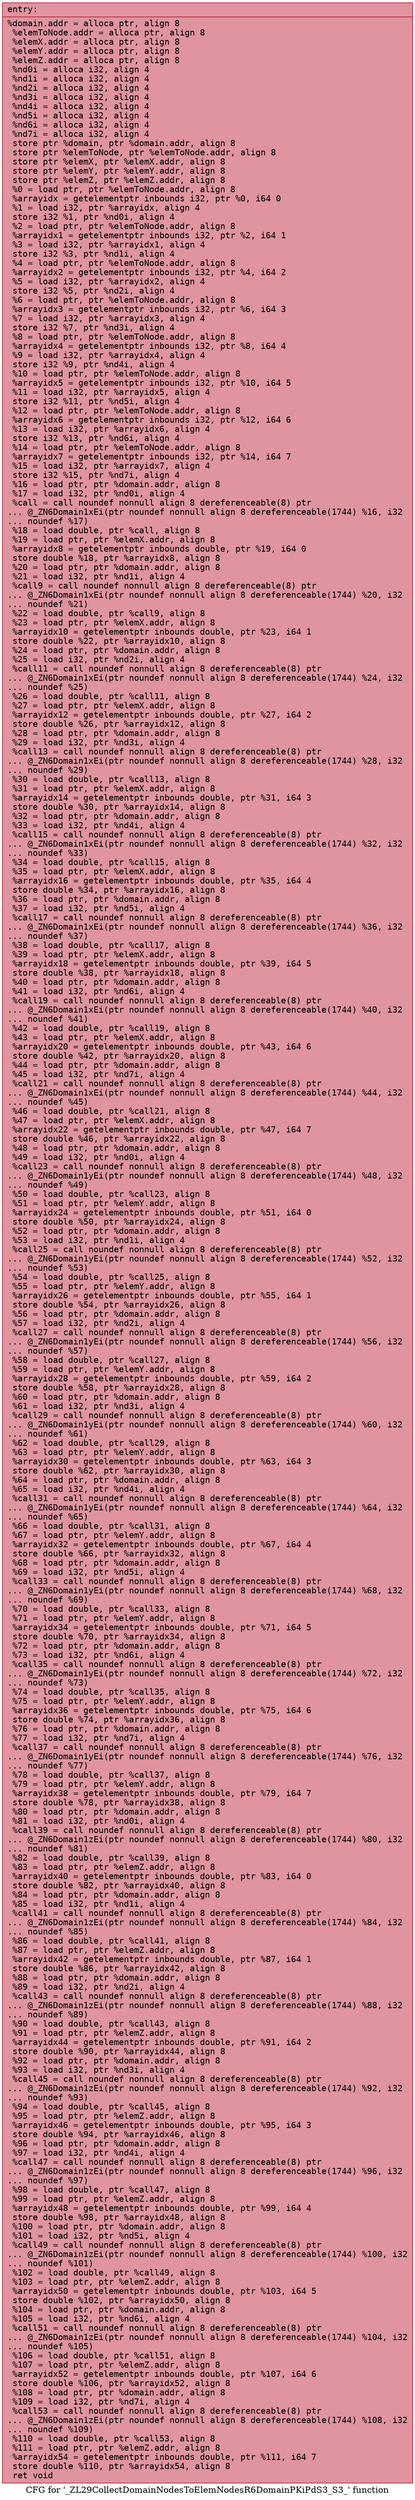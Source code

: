 digraph "CFG for '_ZL29CollectDomainNodesToElemNodesR6DomainPKiPdS3_S3_' function" {
	label="CFG for '_ZL29CollectDomainNodesToElemNodesR6DomainPKiPdS3_S3_' function";

	Node0x561418ae0e70 [shape=record,color="#b70d28ff", style=filled, fillcolor="#b70d2870" fontname="Courier",label="{entry:\l|  %domain.addr = alloca ptr, align 8\l  %elemToNode.addr = alloca ptr, align 8\l  %elemX.addr = alloca ptr, align 8\l  %elemY.addr = alloca ptr, align 8\l  %elemZ.addr = alloca ptr, align 8\l  %nd0i = alloca i32, align 4\l  %nd1i = alloca i32, align 4\l  %nd2i = alloca i32, align 4\l  %nd3i = alloca i32, align 4\l  %nd4i = alloca i32, align 4\l  %nd5i = alloca i32, align 4\l  %nd6i = alloca i32, align 4\l  %nd7i = alloca i32, align 4\l  store ptr %domain, ptr %domain.addr, align 8\l  store ptr %elemToNode, ptr %elemToNode.addr, align 8\l  store ptr %elemX, ptr %elemX.addr, align 8\l  store ptr %elemY, ptr %elemY.addr, align 8\l  store ptr %elemZ, ptr %elemZ.addr, align 8\l  %0 = load ptr, ptr %elemToNode.addr, align 8\l  %arrayidx = getelementptr inbounds i32, ptr %0, i64 0\l  %1 = load i32, ptr %arrayidx, align 4\l  store i32 %1, ptr %nd0i, align 4\l  %2 = load ptr, ptr %elemToNode.addr, align 8\l  %arrayidx1 = getelementptr inbounds i32, ptr %2, i64 1\l  %3 = load i32, ptr %arrayidx1, align 4\l  store i32 %3, ptr %nd1i, align 4\l  %4 = load ptr, ptr %elemToNode.addr, align 8\l  %arrayidx2 = getelementptr inbounds i32, ptr %4, i64 2\l  %5 = load i32, ptr %arrayidx2, align 4\l  store i32 %5, ptr %nd2i, align 4\l  %6 = load ptr, ptr %elemToNode.addr, align 8\l  %arrayidx3 = getelementptr inbounds i32, ptr %6, i64 3\l  %7 = load i32, ptr %arrayidx3, align 4\l  store i32 %7, ptr %nd3i, align 4\l  %8 = load ptr, ptr %elemToNode.addr, align 8\l  %arrayidx4 = getelementptr inbounds i32, ptr %8, i64 4\l  %9 = load i32, ptr %arrayidx4, align 4\l  store i32 %9, ptr %nd4i, align 4\l  %10 = load ptr, ptr %elemToNode.addr, align 8\l  %arrayidx5 = getelementptr inbounds i32, ptr %10, i64 5\l  %11 = load i32, ptr %arrayidx5, align 4\l  store i32 %11, ptr %nd5i, align 4\l  %12 = load ptr, ptr %elemToNode.addr, align 8\l  %arrayidx6 = getelementptr inbounds i32, ptr %12, i64 6\l  %13 = load i32, ptr %arrayidx6, align 4\l  store i32 %13, ptr %nd6i, align 4\l  %14 = load ptr, ptr %elemToNode.addr, align 8\l  %arrayidx7 = getelementptr inbounds i32, ptr %14, i64 7\l  %15 = load i32, ptr %arrayidx7, align 4\l  store i32 %15, ptr %nd7i, align 4\l  %16 = load ptr, ptr %domain.addr, align 8\l  %17 = load i32, ptr %nd0i, align 4\l  %call = call noundef nonnull align 8 dereferenceable(8) ptr\l... @_ZN6Domain1xEi(ptr noundef nonnull align 8 dereferenceable(1744) %16, i32\l... noundef %17)\l  %18 = load double, ptr %call, align 8\l  %19 = load ptr, ptr %elemX.addr, align 8\l  %arrayidx8 = getelementptr inbounds double, ptr %19, i64 0\l  store double %18, ptr %arrayidx8, align 8\l  %20 = load ptr, ptr %domain.addr, align 8\l  %21 = load i32, ptr %nd1i, align 4\l  %call9 = call noundef nonnull align 8 dereferenceable(8) ptr\l... @_ZN6Domain1xEi(ptr noundef nonnull align 8 dereferenceable(1744) %20, i32\l... noundef %21)\l  %22 = load double, ptr %call9, align 8\l  %23 = load ptr, ptr %elemX.addr, align 8\l  %arrayidx10 = getelementptr inbounds double, ptr %23, i64 1\l  store double %22, ptr %arrayidx10, align 8\l  %24 = load ptr, ptr %domain.addr, align 8\l  %25 = load i32, ptr %nd2i, align 4\l  %call11 = call noundef nonnull align 8 dereferenceable(8) ptr\l... @_ZN6Domain1xEi(ptr noundef nonnull align 8 dereferenceable(1744) %24, i32\l... noundef %25)\l  %26 = load double, ptr %call11, align 8\l  %27 = load ptr, ptr %elemX.addr, align 8\l  %arrayidx12 = getelementptr inbounds double, ptr %27, i64 2\l  store double %26, ptr %arrayidx12, align 8\l  %28 = load ptr, ptr %domain.addr, align 8\l  %29 = load i32, ptr %nd3i, align 4\l  %call13 = call noundef nonnull align 8 dereferenceable(8) ptr\l... @_ZN6Domain1xEi(ptr noundef nonnull align 8 dereferenceable(1744) %28, i32\l... noundef %29)\l  %30 = load double, ptr %call13, align 8\l  %31 = load ptr, ptr %elemX.addr, align 8\l  %arrayidx14 = getelementptr inbounds double, ptr %31, i64 3\l  store double %30, ptr %arrayidx14, align 8\l  %32 = load ptr, ptr %domain.addr, align 8\l  %33 = load i32, ptr %nd4i, align 4\l  %call15 = call noundef nonnull align 8 dereferenceable(8) ptr\l... @_ZN6Domain1xEi(ptr noundef nonnull align 8 dereferenceable(1744) %32, i32\l... noundef %33)\l  %34 = load double, ptr %call15, align 8\l  %35 = load ptr, ptr %elemX.addr, align 8\l  %arrayidx16 = getelementptr inbounds double, ptr %35, i64 4\l  store double %34, ptr %arrayidx16, align 8\l  %36 = load ptr, ptr %domain.addr, align 8\l  %37 = load i32, ptr %nd5i, align 4\l  %call17 = call noundef nonnull align 8 dereferenceable(8) ptr\l... @_ZN6Domain1xEi(ptr noundef nonnull align 8 dereferenceable(1744) %36, i32\l... noundef %37)\l  %38 = load double, ptr %call17, align 8\l  %39 = load ptr, ptr %elemX.addr, align 8\l  %arrayidx18 = getelementptr inbounds double, ptr %39, i64 5\l  store double %38, ptr %arrayidx18, align 8\l  %40 = load ptr, ptr %domain.addr, align 8\l  %41 = load i32, ptr %nd6i, align 4\l  %call19 = call noundef nonnull align 8 dereferenceable(8) ptr\l... @_ZN6Domain1xEi(ptr noundef nonnull align 8 dereferenceable(1744) %40, i32\l... noundef %41)\l  %42 = load double, ptr %call19, align 8\l  %43 = load ptr, ptr %elemX.addr, align 8\l  %arrayidx20 = getelementptr inbounds double, ptr %43, i64 6\l  store double %42, ptr %arrayidx20, align 8\l  %44 = load ptr, ptr %domain.addr, align 8\l  %45 = load i32, ptr %nd7i, align 4\l  %call21 = call noundef nonnull align 8 dereferenceable(8) ptr\l... @_ZN6Domain1xEi(ptr noundef nonnull align 8 dereferenceable(1744) %44, i32\l... noundef %45)\l  %46 = load double, ptr %call21, align 8\l  %47 = load ptr, ptr %elemX.addr, align 8\l  %arrayidx22 = getelementptr inbounds double, ptr %47, i64 7\l  store double %46, ptr %arrayidx22, align 8\l  %48 = load ptr, ptr %domain.addr, align 8\l  %49 = load i32, ptr %nd0i, align 4\l  %call23 = call noundef nonnull align 8 dereferenceable(8) ptr\l... @_ZN6Domain1yEi(ptr noundef nonnull align 8 dereferenceable(1744) %48, i32\l... noundef %49)\l  %50 = load double, ptr %call23, align 8\l  %51 = load ptr, ptr %elemY.addr, align 8\l  %arrayidx24 = getelementptr inbounds double, ptr %51, i64 0\l  store double %50, ptr %arrayidx24, align 8\l  %52 = load ptr, ptr %domain.addr, align 8\l  %53 = load i32, ptr %nd1i, align 4\l  %call25 = call noundef nonnull align 8 dereferenceable(8) ptr\l... @_ZN6Domain1yEi(ptr noundef nonnull align 8 dereferenceable(1744) %52, i32\l... noundef %53)\l  %54 = load double, ptr %call25, align 8\l  %55 = load ptr, ptr %elemY.addr, align 8\l  %arrayidx26 = getelementptr inbounds double, ptr %55, i64 1\l  store double %54, ptr %arrayidx26, align 8\l  %56 = load ptr, ptr %domain.addr, align 8\l  %57 = load i32, ptr %nd2i, align 4\l  %call27 = call noundef nonnull align 8 dereferenceable(8) ptr\l... @_ZN6Domain1yEi(ptr noundef nonnull align 8 dereferenceable(1744) %56, i32\l... noundef %57)\l  %58 = load double, ptr %call27, align 8\l  %59 = load ptr, ptr %elemY.addr, align 8\l  %arrayidx28 = getelementptr inbounds double, ptr %59, i64 2\l  store double %58, ptr %arrayidx28, align 8\l  %60 = load ptr, ptr %domain.addr, align 8\l  %61 = load i32, ptr %nd3i, align 4\l  %call29 = call noundef nonnull align 8 dereferenceable(8) ptr\l... @_ZN6Domain1yEi(ptr noundef nonnull align 8 dereferenceable(1744) %60, i32\l... noundef %61)\l  %62 = load double, ptr %call29, align 8\l  %63 = load ptr, ptr %elemY.addr, align 8\l  %arrayidx30 = getelementptr inbounds double, ptr %63, i64 3\l  store double %62, ptr %arrayidx30, align 8\l  %64 = load ptr, ptr %domain.addr, align 8\l  %65 = load i32, ptr %nd4i, align 4\l  %call31 = call noundef nonnull align 8 dereferenceable(8) ptr\l... @_ZN6Domain1yEi(ptr noundef nonnull align 8 dereferenceable(1744) %64, i32\l... noundef %65)\l  %66 = load double, ptr %call31, align 8\l  %67 = load ptr, ptr %elemY.addr, align 8\l  %arrayidx32 = getelementptr inbounds double, ptr %67, i64 4\l  store double %66, ptr %arrayidx32, align 8\l  %68 = load ptr, ptr %domain.addr, align 8\l  %69 = load i32, ptr %nd5i, align 4\l  %call33 = call noundef nonnull align 8 dereferenceable(8) ptr\l... @_ZN6Domain1yEi(ptr noundef nonnull align 8 dereferenceable(1744) %68, i32\l... noundef %69)\l  %70 = load double, ptr %call33, align 8\l  %71 = load ptr, ptr %elemY.addr, align 8\l  %arrayidx34 = getelementptr inbounds double, ptr %71, i64 5\l  store double %70, ptr %arrayidx34, align 8\l  %72 = load ptr, ptr %domain.addr, align 8\l  %73 = load i32, ptr %nd6i, align 4\l  %call35 = call noundef nonnull align 8 dereferenceable(8) ptr\l... @_ZN6Domain1yEi(ptr noundef nonnull align 8 dereferenceable(1744) %72, i32\l... noundef %73)\l  %74 = load double, ptr %call35, align 8\l  %75 = load ptr, ptr %elemY.addr, align 8\l  %arrayidx36 = getelementptr inbounds double, ptr %75, i64 6\l  store double %74, ptr %arrayidx36, align 8\l  %76 = load ptr, ptr %domain.addr, align 8\l  %77 = load i32, ptr %nd7i, align 4\l  %call37 = call noundef nonnull align 8 dereferenceable(8) ptr\l... @_ZN6Domain1yEi(ptr noundef nonnull align 8 dereferenceable(1744) %76, i32\l... noundef %77)\l  %78 = load double, ptr %call37, align 8\l  %79 = load ptr, ptr %elemY.addr, align 8\l  %arrayidx38 = getelementptr inbounds double, ptr %79, i64 7\l  store double %78, ptr %arrayidx38, align 8\l  %80 = load ptr, ptr %domain.addr, align 8\l  %81 = load i32, ptr %nd0i, align 4\l  %call39 = call noundef nonnull align 8 dereferenceable(8) ptr\l... @_ZN6Domain1zEi(ptr noundef nonnull align 8 dereferenceable(1744) %80, i32\l... noundef %81)\l  %82 = load double, ptr %call39, align 8\l  %83 = load ptr, ptr %elemZ.addr, align 8\l  %arrayidx40 = getelementptr inbounds double, ptr %83, i64 0\l  store double %82, ptr %arrayidx40, align 8\l  %84 = load ptr, ptr %domain.addr, align 8\l  %85 = load i32, ptr %nd1i, align 4\l  %call41 = call noundef nonnull align 8 dereferenceable(8) ptr\l... @_ZN6Domain1zEi(ptr noundef nonnull align 8 dereferenceable(1744) %84, i32\l... noundef %85)\l  %86 = load double, ptr %call41, align 8\l  %87 = load ptr, ptr %elemZ.addr, align 8\l  %arrayidx42 = getelementptr inbounds double, ptr %87, i64 1\l  store double %86, ptr %arrayidx42, align 8\l  %88 = load ptr, ptr %domain.addr, align 8\l  %89 = load i32, ptr %nd2i, align 4\l  %call43 = call noundef nonnull align 8 dereferenceable(8) ptr\l... @_ZN6Domain1zEi(ptr noundef nonnull align 8 dereferenceable(1744) %88, i32\l... noundef %89)\l  %90 = load double, ptr %call43, align 8\l  %91 = load ptr, ptr %elemZ.addr, align 8\l  %arrayidx44 = getelementptr inbounds double, ptr %91, i64 2\l  store double %90, ptr %arrayidx44, align 8\l  %92 = load ptr, ptr %domain.addr, align 8\l  %93 = load i32, ptr %nd3i, align 4\l  %call45 = call noundef nonnull align 8 dereferenceable(8) ptr\l... @_ZN6Domain1zEi(ptr noundef nonnull align 8 dereferenceable(1744) %92, i32\l... noundef %93)\l  %94 = load double, ptr %call45, align 8\l  %95 = load ptr, ptr %elemZ.addr, align 8\l  %arrayidx46 = getelementptr inbounds double, ptr %95, i64 3\l  store double %94, ptr %arrayidx46, align 8\l  %96 = load ptr, ptr %domain.addr, align 8\l  %97 = load i32, ptr %nd4i, align 4\l  %call47 = call noundef nonnull align 8 dereferenceable(8) ptr\l... @_ZN6Domain1zEi(ptr noundef nonnull align 8 dereferenceable(1744) %96, i32\l... noundef %97)\l  %98 = load double, ptr %call47, align 8\l  %99 = load ptr, ptr %elemZ.addr, align 8\l  %arrayidx48 = getelementptr inbounds double, ptr %99, i64 4\l  store double %98, ptr %arrayidx48, align 8\l  %100 = load ptr, ptr %domain.addr, align 8\l  %101 = load i32, ptr %nd5i, align 4\l  %call49 = call noundef nonnull align 8 dereferenceable(8) ptr\l... @_ZN6Domain1zEi(ptr noundef nonnull align 8 dereferenceable(1744) %100, i32\l... noundef %101)\l  %102 = load double, ptr %call49, align 8\l  %103 = load ptr, ptr %elemZ.addr, align 8\l  %arrayidx50 = getelementptr inbounds double, ptr %103, i64 5\l  store double %102, ptr %arrayidx50, align 8\l  %104 = load ptr, ptr %domain.addr, align 8\l  %105 = load i32, ptr %nd6i, align 4\l  %call51 = call noundef nonnull align 8 dereferenceable(8) ptr\l... @_ZN6Domain1zEi(ptr noundef nonnull align 8 dereferenceable(1744) %104, i32\l... noundef %105)\l  %106 = load double, ptr %call51, align 8\l  %107 = load ptr, ptr %elemZ.addr, align 8\l  %arrayidx52 = getelementptr inbounds double, ptr %107, i64 6\l  store double %106, ptr %arrayidx52, align 8\l  %108 = load ptr, ptr %domain.addr, align 8\l  %109 = load i32, ptr %nd7i, align 4\l  %call53 = call noundef nonnull align 8 dereferenceable(8) ptr\l... @_ZN6Domain1zEi(ptr noundef nonnull align 8 dereferenceable(1744) %108, i32\l... noundef %109)\l  %110 = load double, ptr %call53, align 8\l  %111 = load ptr, ptr %elemZ.addr, align 8\l  %arrayidx54 = getelementptr inbounds double, ptr %111, i64 7\l  store double %110, ptr %arrayidx54, align 8\l  ret void\l}"];
}
